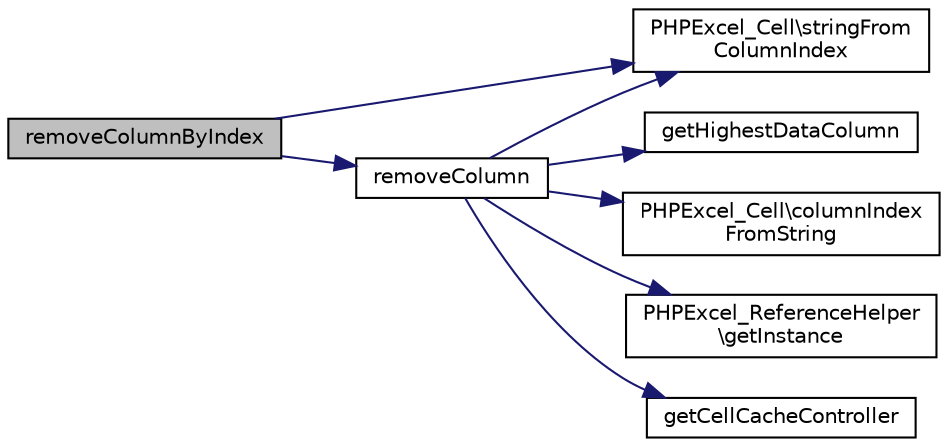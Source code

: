 digraph "removeColumnByIndex"
{
  edge [fontname="Helvetica",fontsize="10",labelfontname="Helvetica",labelfontsize="10"];
  node [fontname="Helvetica",fontsize="10",shape=record];
  rankdir="LR";
  Node539 [label="removeColumnByIndex",height=0.2,width=0.4,color="black", fillcolor="grey75", style="filled", fontcolor="black"];
  Node539 -> Node540 [color="midnightblue",fontsize="10",style="solid",fontname="Helvetica"];
  Node540 [label="removeColumn",height=0.2,width=0.4,color="black", fillcolor="white", style="filled",URL="$class_p_h_p_excel___worksheet.html#a66221af8ec8a8473168f0d301ee8053e"];
  Node540 -> Node541 [color="midnightblue",fontsize="10",style="solid",fontname="Helvetica"];
  Node541 [label="getHighestDataColumn",height=0.2,width=0.4,color="black", fillcolor="white", style="filled",URL="$class_p_h_p_excel___worksheet.html#a4a525e1230b2c33af19870dc22519c21"];
  Node540 -> Node542 [color="midnightblue",fontsize="10",style="solid",fontname="Helvetica"];
  Node542 [label="PHPExcel_Cell\\stringFrom\lColumnIndex",height=0.2,width=0.4,color="black", fillcolor="white", style="filled",URL="$class_p_h_p_excel___cell.html#ab5501b4cf2f8cd0af389ad4096fb9387"];
  Node540 -> Node543 [color="midnightblue",fontsize="10",style="solid",fontname="Helvetica"];
  Node543 [label="PHPExcel_Cell\\columnIndex\lFromString",height=0.2,width=0.4,color="black", fillcolor="white", style="filled",URL="$class_p_h_p_excel___cell.html#a492724422ceefe1d16ed2a8997a0a489"];
  Node540 -> Node544 [color="midnightblue",fontsize="10",style="solid",fontname="Helvetica"];
  Node544 [label="PHPExcel_ReferenceHelper\l\\getInstance",height=0.2,width=0.4,color="black", fillcolor="white", style="filled",URL="$class_p_h_p_excel___reference_helper.html#ac93fbec81f07e5d15f80db907e63dc10"];
  Node540 -> Node545 [color="midnightblue",fontsize="10",style="solid",fontname="Helvetica"];
  Node545 [label="getCellCacheController",height=0.2,width=0.4,color="black", fillcolor="white", style="filled",URL="$class_p_h_p_excel___worksheet.html#a38cf24dec647493828badc75f23559b2"];
  Node539 -> Node542 [color="midnightblue",fontsize="10",style="solid",fontname="Helvetica"];
}
